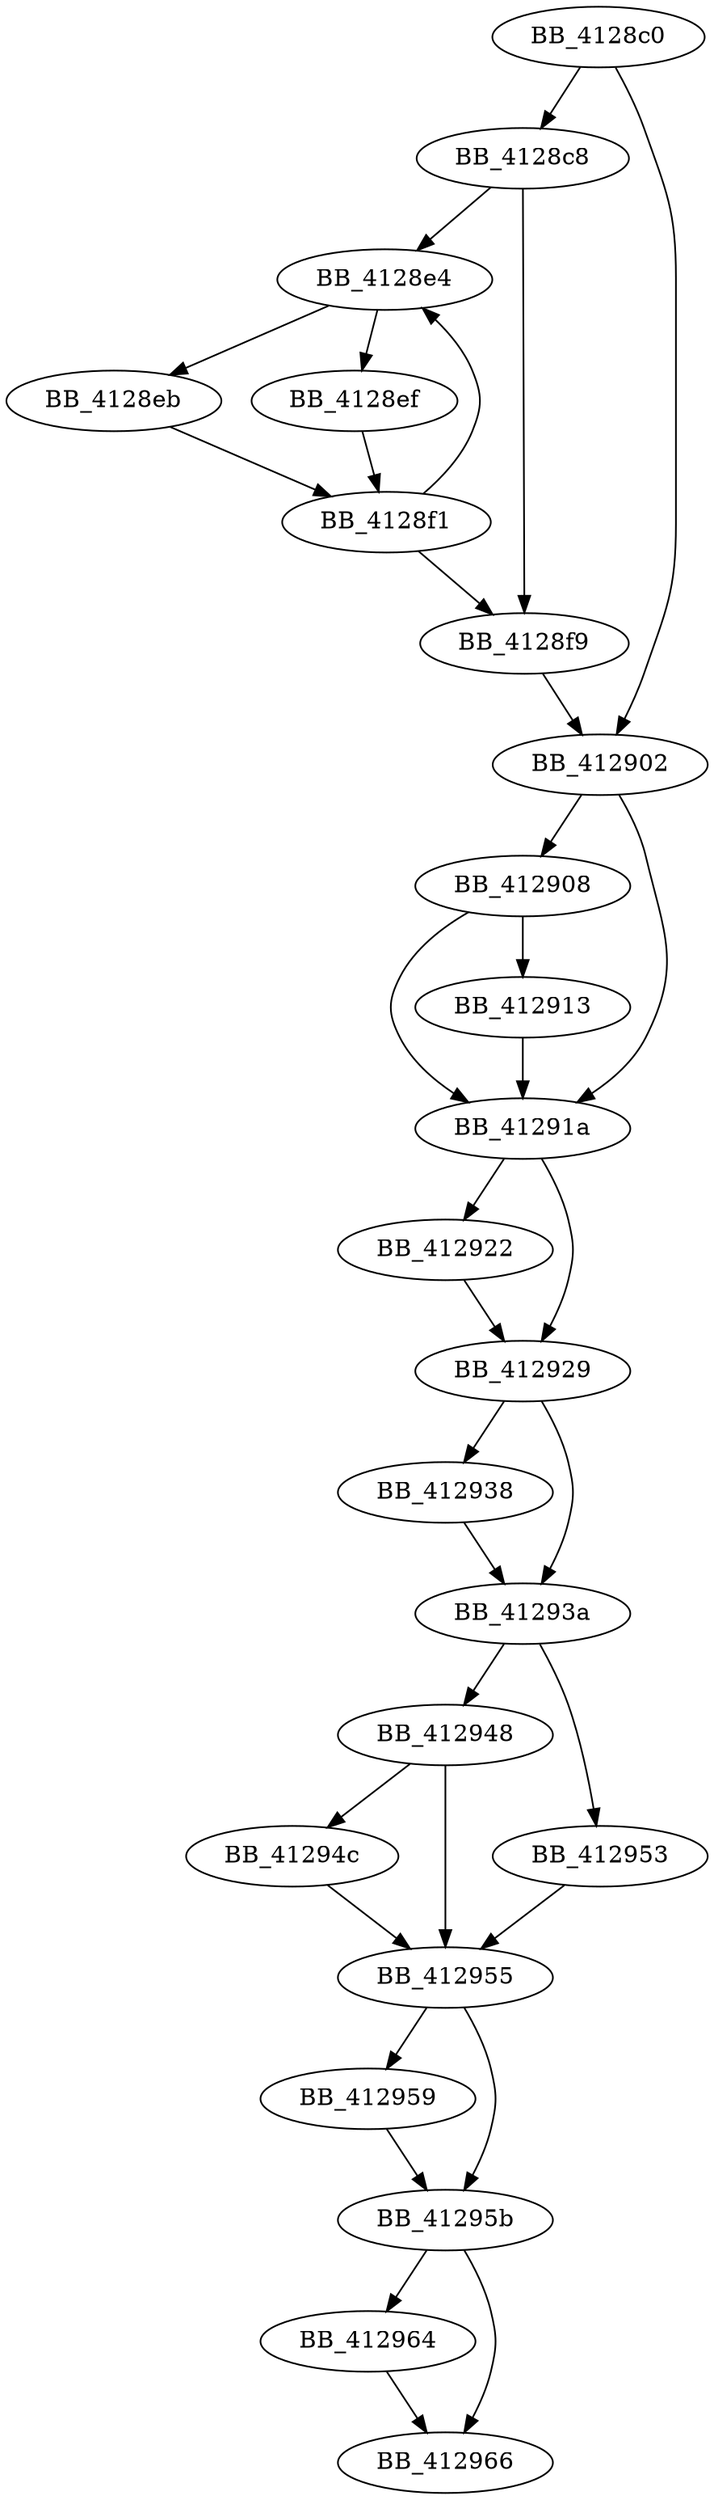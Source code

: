 DiGraph sub_4128C0{
BB_4128c0->BB_4128c8
BB_4128c0->BB_412902
BB_4128c8->BB_4128e4
BB_4128c8->BB_4128f9
BB_4128e4->BB_4128eb
BB_4128e4->BB_4128ef
BB_4128eb->BB_4128f1
BB_4128ef->BB_4128f1
BB_4128f1->BB_4128e4
BB_4128f1->BB_4128f9
BB_4128f9->BB_412902
BB_412902->BB_412908
BB_412902->BB_41291a
BB_412908->BB_412913
BB_412908->BB_41291a
BB_412913->BB_41291a
BB_41291a->BB_412922
BB_41291a->BB_412929
BB_412922->BB_412929
BB_412929->BB_412938
BB_412929->BB_41293a
BB_412938->BB_41293a
BB_41293a->BB_412948
BB_41293a->BB_412953
BB_412948->BB_41294c
BB_412948->BB_412955
BB_41294c->BB_412955
BB_412953->BB_412955
BB_412955->BB_412959
BB_412955->BB_41295b
BB_412959->BB_41295b
BB_41295b->BB_412964
BB_41295b->BB_412966
BB_412964->BB_412966
}
